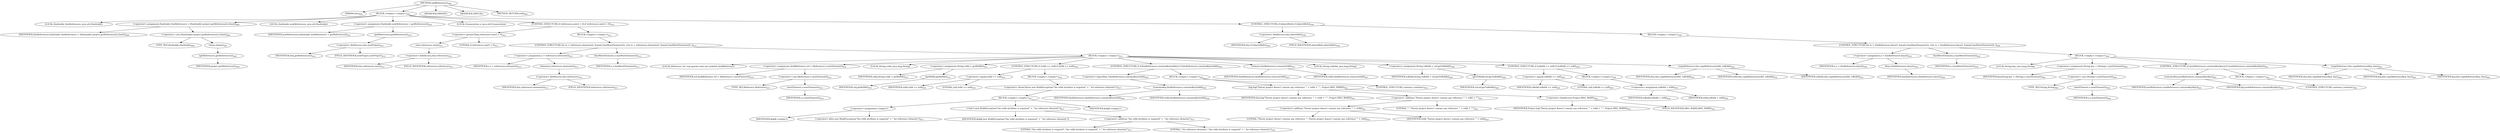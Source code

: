 digraph "addReferences" {  
"898" [label = <(METHOD,addReferences)<SUB>408</SUB>> ]
"24" [label = <(PARAM,this)<SUB>408</SUB>> ]
"899" [label = <(BLOCK,&lt;empty&gt;,&lt;empty&gt;)<SUB>408</SUB>> ]
"900" [label = <(LOCAL,Hashtable thisReferences: java.util.Hashtable)> ]
"901" [label = <(&lt;operator&gt;.assignment,Hashtable thisReferences = (Hashtable) project.getReferences().clone())<SUB>409</SUB>> ]
"902" [label = <(IDENTIFIER,thisReferences,Hashtable thisReferences = (Hashtable) project.getReferences().clone())<SUB>409</SUB>> ]
"903" [label = <(&lt;operator&gt;.cast,(Hashtable) project.getReferences().clone())<SUB>409</SUB>> ]
"904" [label = <(TYPE_REF,Hashtable,Hashtable)<SUB>409</SUB>> ]
"905" [label = <(clone,clone())<SUB>409</SUB>> ]
"906" [label = <(getReferences,getReferences())<SUB>409</SUB>> ]
"907" [label = <(IDENTIFIER,project,getReferences())<SUB>409</SUB>> ]
"908" [label = <(LOCAL,Hashtable newReferences: java.util.Hashtable)> ]
"909" [label = <(&lt;operator&gt;.assignment,Hashtable newReferences = getReferences())<SUB>410</SUB>> ]
"910" [label = <(IDENTIFIER,newReferences,Hashtable newReferences = getReferences())<SUB>410</SUB>> ]
"911" [label = <(getReferences,getReferences())<SUB>410</SUB>> ]
"912" [label = <(&lt;operator&gt;.fieldAccess,this.newProject)<SUB>410</SUB>> ]
"913" [label = <(IDENTIFIER,this,getReferences())<SUB>410</SUB>> ]
"914" [label = <(FIELD_IDENTIFIER,newProject,newProject)<SUB>410</SUB>> ]
"915" [label = <(LOCAL,Enumeration e: java.util.Enumeration)> ]
"916" [label = <(CONTROL_STRUCTURE,if (references.size() &gt; 0),if (references.size() &gt; 0))<SUB>412</SUB>> ]
"917" [label = <(&lt;operator&gt;.greaterThan,references.size() &gt; 0)<SUB>412</SUB>> ]
"918" [label = <(size,references.size())<SUB>412</SUB>> ]
"919" [label = <(&lt;operator&gt;.fieldAccess,this.references)<SUB>412</SUB>> ]
"920" [label = <(IDENTIFIER,this,references.size())<SUB>412</SUB>> ]
"921" [label = <(FIELD_IDENTIFIER,references,references)<SUB>412</SUB>> ]
"922" [label = <(LITERAL,0,references.size() &gt; 0)<SUB>412</SUB>> ]
"923" [label = <(BLOCK,&lt;empty&gt;,&lt;empty&gt;)<SUB>412</SUB>> ]
"924" [label = <(CONTROL_STRUCTURE,for (e = references.elements(); Some(e.hasMoreElements()); ),for (e = references.elements(); Some(e.hasMoreElements()); ))<SUB>413</SUB>> ]
"925" [label = <(&lt;operator&gt;.assignment,e = references.elements())<SUB>413</SUB>> ]
"926" [label = <(IDENTIFIER,e,e = references.elements())<SUB>413</SUB>> ]
"927" [label = <(elements,references.elements())<SUB>413</SUB>> ]
"928" [label = <(&lt;operator&gt;.fieldAccess,this.references)<SUB>413</SUB>> ]
"929" [label = <(IDENTIFIER,this,references.elements())<SUB>413</SUB>> ]
"930" [label = <(FIELD_IDENTIFIER,references,references)<SUB>413</SUB>> ]
"931" [label = <(hasMoreElements,e.hasMoreElements())<SUB>413</SUB>> ]
"932" [label = <(IDENTIFIER,e,e.hasMoreElements())<SUB>413</SUB>> ]
"933" [label = <(BLOCK,&lt;empty&gt;,&lt;empty&gt;)<SUB>413</SUB>> ]
"934" [label = <(LOCAL,Reference ref: org.apache.tools.ant.taskdefs.Ant$Reference)> ]
"935" [label = <(&lt;operator&gt;.assignment,Ant$Reference ref = (Reference) e.nextElement())<SUB>414</SUB>> ]
"936" [label = <(IDENTIFIER,ref,Ant$Reference ref = (Reference) e.nextElement())<SUB>414</SUB>> ]
"937" [label = <(&lt;operator&gt;.cast,(Reference) e.nextElement())<SUB>414</SUB>> ]
"938" [label = <(TYPE_REF,Reference,Reference)<SUB>414</SUB>> ]
"939" [label = <(nextElement,e.nextElement())<SUB>414</SUB>> ]
"940" [label = <(IDENTIFIER,e,e.nextElement())<SUB>414</SUB>> ]
"941" [label = <(LOCAL,String refid: java.lang.String)> ]
"942" [label = <(&lt;operator&gt;.assignment,String refid = getRefId())<SUB>415</SUB>> ]
"943" [label = <(IDENTIFIER,refid,String refid = getRefId())<SUB>415</SUB>> ]
"944" [label = <(getRefId,getRefId())<SUB>415</SUB>> ]
"945" [label = <(IDENTIFIER,ref,getRefId())<SUB>415</SUB>> ]
"946" [label = <(CONTROL_STRUCTURE,if (refid == null),if (refid == null))<SUB>416</SUB>> ]
"947" [label = <(&lt;operator&gt;.equals,refid == null)<SUB>416</SUB>> ]
"948" [label = <(IDENTIFIER,refid,refid == null)<SUB>416</SUB>> ]
"949" [label = <(LITERAL,null,refid == null)<SUB>416</SUB>> ]
"950" [label = <(BLOCK,&lt;empty&gt;,&lt;empty&gt;)<SUB>416</SUB>> ]
"951" [label = <(&lt;operator&gt;.throw,throw new BuildException(&quot;the refid attribute is required&quot; + &quot; for reference elements&quot;);)<SUB>417</SUB>> ]
"952" [label = <(BLOCK,&lt;empty&gt;,&lt;empty&gt;)<SUB>417</SUB>> ]
"953" [label = <(&lt;operator&gt;.assignment,&lt;empty&gt;)> ]
"954" [label = <(IDENTIFIER,$obj8,&lt;empty&gt;)> ]
"955" [label = <(&lt;operator&gt;.alloc,new BuildException(&quot;the refid attribute is required&quot; + &quot; for reference elements&quot;))<SUB>417</SUB>> ]
"956" [label = <(&lt;init&gt;,new BuildException(&quot;the refid attribute is required&quot; + &quot; for reference elements&quot;))<SUB>417</SUB>> ]
"957" [label = <(IDENTIFIER,$obj8,new BuildException(&quot;the refid attribute is required&quot; + &quot; for reference elements&quot;))> ]
"958" [label = <(&lt;operator&gt;.addition,&quot;the refid attribute is required&quot; + &quot; for reference elements&quot;)<SUB>417</SUB>> ]
"959" [label = <(LITERAL,&quot;the refid attribute is required&quot;,&quot;the refid attribute is required&quot; + &quot; for reference elements&quot;)<SUB>417</SUB>> ]
"960" [label = <(LITERAL,&quot; for reference elements&quot;,&quot;the refid attribute is required&quot; + &quot; for reference elements&quot;)<SUB>418</SUB>> ]
"961" [label = <(IDENTIFIER,$obj8,&lt;empty&gt;)> ]
"962" [label = <(CONTROL_STRUCTURE,if (!thisReferences.containsKey(refid)),if (!thisReferences.containsKey(refid)))<SUB>420</SUB>> ]
"963" [label = <(&lt;operator&gt;.logicalNot,!thisReferences.containsKey(refid))<SUB>420</SUB>> ]
"964" [label = <(containsKey,thisReferences.containsKey(refid))<SUB>420</SUB>> ]
"965" [label = <(IDENTIFIER,thisReferences,thisReferences.containsKey(refid))<SUB>420</SUB>> ]
"966" [label = <(IDENTIFIER,refid,thisReferences.containsKey(refid))<SUB>420</SUB>> ]
"967" [label = <(BLOCK,&lt;empty&gt;,&lt;empty&gt;)<SUB>420</SUB>> ]
"968" [label = <(log,log(&quot;Parent project doesn't contain any reference '&quot; + refid + &quot;'&quot;, Project.MSG_WARN))<SUB>421</SUB>> ]
"23" [label = <(IDENTIFIER,this,log(&quot;Parent project doesn't contain any reference '&quot; + refid + &quot;'&quot;, Project.MSG_WARN))<SUB>421</SUB>> ]
"969" [label = <(&lt;operator&gt;.addition,&quot;Parent project doesn't contain any reference '&quot; + refid + &quot;'&quot;)<SUB>421</SUB>> ]
"970" [label = <(&lt;operator&gt;.addition,&quot;Parent project doesn't contain any reference '&quot; + refid)<SUB>421</SUB>> ]
"971" [label = <(LITERAL,&quot;Parent project doesn't contain any reference '&quot;,&quot;Parent project doesn't contain any reference '&quot; + refid)<SUB>421</SUB>> ]
"972" [label = <(IDENTIFIER,refid,&quot;Parent project doesn't contain any reference '&quot; + refid)<SUB>422</SUB>> ]
"973" [label = <(LITERAL,&quot;'&quot;,&quot;Parent project doesn't contain any reference '&quot; + refid + &quot;'&quot;)<SUB>422</SUB>> ]
"974" [label = <(&lt;operator&gt;.fieldAccess,Project.MSG_WARN)<SUB>423</SUB>> ]
"975" [label = <(IDENTIFIER,Project,log(&quot;Parent project doesn't contain any reference '&quot; + refid + &quot;'&quot;, Project.MSG_WARN))<SUB>423</SUB>> ]
"976" [label = <(FIELD_IDENTIFIER,MSG_WARN,MSG_WARN)<SUB>423</SUB>> ]
"977" [label = <(CONTROL_STRUCTURE,continue;,continue;)<SUB>424</SUB>> ]
"978" [label = <(remove,thisReferences.remove(refid))<SUB>427</SUB>> ]
"979" [label = <(IDENTIFIER,thisReferences,thisReferences.remove(refid))<SUB>427</SUB>> ]
"980" [label = <(IDENTIFIER,refid,thisReferences.remove(refid))<SUB>427</SUB>> ]
"981" [label = <(LOCAL,String toRefid: java.lang.String)> ]
"982" [label = <(&lt;operator&gt;.assignment,String toRefid = ref.getToRefid())<SUB>428</SUB>> ]
"983" [label = <(IDENTIFIER,toRefid,String toRefid = ref.getToRefid())<SUB>428</SUB>> ]
"984" [label = <(getToRefid,ref.getToRefid())<SUB>428</SUB>> ]
"985" [label = <(IDENTIFIER,ref,ref.getToRefid())<SUB>428</SUB>> ]
"986" [label = <(CONTROL_STRUCTURE,if (toRefid == null),if (toRefid == null))<SUB>429</SUB>> ]
"987" [label = <(&lt;operator&gt;.equals,toRefid == null)<SUB>429</SUB>> ]
"988" [label = <(IDENTIFIER,toRefid,toRefid == null)<SUB>429</SUB>> ]
"989" [label = <(LITERAL,null,toRefid == null)<SUB>429</SUB>> ]
"990" [label = <(BLOCK,&lt;empty&gt;,&lt;empty&gt;)<SUB>429</SUB>> ]
"991" [label = <(&lt;operator&gt;.assignment,toRefid = refid)<SUB>430</SUB>> ]
"992" [label = <(IDENTIFIER,toRefid,toRefid = refid)<SUB>430</SUB>> ]
"993" [label = <(IDENTIFIER,refid,toRefid = refid)<SUB>430</SUB>> ]
"994" [label = <(copyReference,this.copyReference(refid, toRefid))<SUB>432</SUB>> ]
"25" [label = <(IDENTIFIER,this,this.copyReference(refid, toRefid))<SUB>432</SUB>> ]
"995" [label = <(IDENTIFIER,refid,this.copyReference(refid, toRefid))<SUB>432</SUB>> ]
"996" [label = <(IDENTIFIER,toRefid,this.copyReference(refid, toRefid))<SUB>432</SUB>> ]
"997" [label = <(CONTROL_STRUCTURE,if (inheritRefs),if (inheritRefs))<SUB>438</SUB>> ]
"998" [label = <(&lt;operator&gt;.fieldAccess,this.inheritRefs)<SUB>438</SUB>> ]
"999" [label = <(IDENTIFIER,this,if (inheritRefs))<SUB>438</SUB>> ]
"1000" [label = <(FIELD_IDENTIFIER,inheritRefs,inheritRefs)<SUB>438</SUB>> ]
"1001" [label = <(BLOCK,&lt;empty&gt;,&lt;empty&gt;)<SUB>438</SUB>> ]
"1002" [label = <(CONTROL_STRUCTURE,for (e = thisReferences.keys(); Some(e.hasMoreElements()); ),for (e = thisReferences.keys(); Some(e.hasMoreElements()); ))<SUB>439</SUB>> ]
"1003" [label = <(&lt;operator&gt;.assignment,e = thisReferences.keys())<SUB>439</SUB>> ]
"1004" [label = <(IDENTIFIER,e,e = thisReferences.keys())<SUB>439</SUB>> ]
"1005" [label = <(keys,thisReferences.keys())<SUB>439</SUB>> ]
"1006" [label = <(IDENTIFIER,thisReferences,thisReferences.keys())<SUB>439</SUB>> ]
"1007" [label = <(hasMoreElements,e.hasMoreElements())<SUB>439</SUB>> ]
"1008" [label = <(IDENTIFIER,e,e.hasMoreElements())<SUB>439</SUB>> ]
"1009" [label = <(BLOCK,&lt;empty&gt;,&lt;empty&gt;)<SUB>439</SUB>> ]
"1010" [label = <(LOCAL,String key: java.lang.String)> ]
"1011" [label = <(&lt;operator&gt;.assignment,String key = (String) e.nextElement())<SUB>440</SUB>> ]
"1012" [label = <(IDENTIFIER,key,String key = (String) e.nextElement())<SUB>440</SUB>> ]
"1013" [label = <(&lt;operator&gt;.cast,(String) e.nextElement())<SUB>440</SUB>> ]
"1014" [label = <(TYPE_REF,String,String)<SUB>440</SUB>> ]
"1015" [label = <(nextElement,e.nextElement())<SUB>440</SUB>> ]
"1016" [label = <(IDENTIFIER,e,e.nextElement())<SUB>440</SUB>> ]
"1017" [label = <(CONTROL_STRUCTURE,if (newReferences.containsKey(key)),if (newReferences.containsKey(key)))<SUB>441</SUB>> ]
"1018" [label = <(containsKey,newReferences.containsKey(key))<SUB>441</SUB>> ]
"1019" [label = <(IDENTIFIER,newReferences,newReferences.containsKey(key))<SUB>441</SUB>> ]
"1020" [label = <(IDENTIFIER,key,newReferences.containsKey(key))<SUB>441</SUB>> ]
"1021" [label = <(BLOCK,&lt;empty&gt;,&lt;empty&gt;)<SUB>441</SUB>> ]
"1022" [label = <(CONTROL_STRUCTURE,continue;,continue;)<SUB>442</SUB>> ]
"1023" [label = <(copyReference,this.copyReference(key, key))<SUB>444</SUB>> ]
"26" [label = <(IDENTIFIER,this,this.copyReference(key, key))<SUB>444</SUB>> ]
"1024" [label = <(IDENTIFIER,key,this.copyReference(key, key))<SUB>444</SUB>> ]
"1025" [label = <(IDENTIFIER,key,this.copyReference(key, key))<SUB>444</SUB>> ]
"1026" [label = <(MODIFIER,PRIVATE)> ]
"1027" [label = <(MODIFIER,VIRTUAL)> ]
"1028" [label = <(METHOD_RETURN,void)<SUB>408</SUB>> ]
  "898" -> "24" 
  "898" -> "899" 
  "898" -> "1026" 
  "898" -> "1027" 
  "898" -> "1028" 
  "899" -> "900" 
  "899" -> "901" 
  "899" -> "908" 
  "899" -> "909" 
  "899" -> "915" 
  "899" -> "916" 
  "899" -> "997" 
  "901" -> "902" 
  "901" -> "903" 
  "903" -> "904" 
  "903" -> "905" 
  "905" -> "906" 
  "906" -> "907" 
  "909" -> "910" 
  "909" -> "911" 
  "911" -> "912" 
  "912" -> "913" 
  "912" -> "914" 
  "916" -> "917" 
  "916" -> "923" 
  "917" -> "918" 
  "917" -> "922" 
  "918" -> "919" 
  "919" -> "920" 
  "919" -> "921" 
  "923" -> "924" 
  "924" -> "925" 
  "924" -> "931" 
  "924" -> "933" 
  "925" -> "926" 
  "925" -> "927" 
  "927" -> "928" 
  "928" -> "929" 
  "928" -> "930" 
  "931" -> "932" 
  "933" -> "934" 
  "933" -> "935" 
  "933" -> "941" 
  "933" -> "942" 
  "933" -> "946" 
  "933" -> "962" 
  "933" -> "978" 
  "933" -> "981" 
  "933" -> "982" 
  "933" -> "986" 
  "933" -> "994" 
  "935" -> "936" 
  "935" -> "937" 
  "937" -> "938" 
  "937" -> "939" 
  "939" -> "940" 
  "942" -> "943" 
  "942" -> "944" 
  "944" -> "945" 
  "946" -> "947" 
  "946" -> "950" 
  "947" -> "948" 
  "947" -> "949" 
  "950" -> "951" 
  "951" -> "952" 
  "952" -> "953" 
  "952" -> "956" 
  "952" -> "961" 
  "953" -> "954" 
  "953" -> "955" 
  "956" -> "957" 
  "956" -> "958" 
  "958" -> "959" 
  "958" -> "960" 
  "962" -> "963" 
  "962" -> "967" 
  "963" -> "964" 
  "964" -> "965" 
  "964" -> "966" 
  "967" -> "968" 
  "967" -> "977" 
  "968" -> "23" 
  "968" -> "969" 
  "968" -> "974" 
  "969" -> "970" 
  "969" -> "973" 
  "970" -> "971" 
  "970" -> "972" 
  "974" -> "975" 
  "974" -> "976" 
  "978" -> "979" 
  "978" -> "980" 
  "982" -> "983" 
  "982" -> "984" 
  "984" -> "985" 
  "986" -> "987" 
  "986" -> "990" 
  "987" -> "988" 
  "987" -> "989" 
  "990" -> "991" 
  "991" -> "992" 
  "991" -> "993" 
  "994" -> "25" 
  "994" -> "995" 
  "994" -> "996" 
  "997" -> "998" 
  "997" -> "1001" 
  "998" -> "999" 
  "998" -> "1000" 
  "1001" -> "1002" 
  "1002" -> "1003" 
  "1002" -> "1007" 
  "1002" -> "1009" 
  "1003" -> "1004" 
  "1003" -> "1005" 
  "1005" -> "1006" 
  "1007" -> "1008" 
  "1009" -> "1010" 
  "1009" -> "1011" 
  "1009" -> "1017" 
  "1009" -> "1023" 
  "1011" -> "1012" 
  "1011" -> "1013" 
  "1013" -> "1014" 
  "1013" -> "1015" 
  "1015" -> "1016" 
  "1017" -> "1018" 
  "1017" -> "1021" 
  "1018" -> "1019" 
  "1018" -> "1020" 
  "1021" -> "1022" 
  "1023" -> "26" 
  "1023" -> "1024" 
  "1023" -> "1025" 
}
